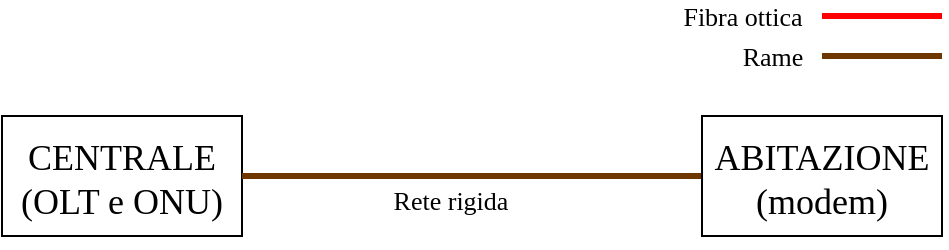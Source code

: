 <mxfile version="10.6.3"><diagram id="f2lR1TxUIn34_Exsw2vV" name="Page-1"><mxGraphModel dx="914" dy="652" grid="1" gridSize="10" guides="1" tooltips="1" connect="1" arrows="1" fold="1" page="1" pageScale="1" pageWidth="827" pageHeight="1169" math="0" shadow="0"><root><mxCell id="0"/><mxCell id="1" parent="0"/><mxCell id="RjY51t7jSc77TTVVpw7h-1" value="&lt;div&gt;CENTRALE&lt;/div&gt;&lt;div&gt;(OLT e ONU)&lt;br&gt;&lt;/div&gt;" style="rounded=0;fontSize=18;html=1;whiteSpace=wrap;spacingTop=4;fontFamily=Bahnschrift;" vertex="1" parent="1"><mxGeometry x="280" y="250" width="120" height="60" as="geometry"/></mxCell><mxCell id="RjY51t7jSc77TTVVpw7h-10" value="" style="edgeStyle=orthogonalEdgeStyle;rounded=0;orthogonalLoop=1;jettySize=auto;html=1;endArrow=none;endFill=0;strokeColor=#6E3700;strokeWidth=3;fontFamily=Bahnschrift;fontSize=13;exitX=1;exitY=0.5;exitDx=0;exitDy=0;" edge="1" parent="1" source="RjY51t7jSc77TTVVpw7h-1" target="RjY51t7jSc77TTVVpw7h-9"><mxGeometry relative="1" as="geometry"><mxPoint x="490" y="280" as="sourcePoint"/></mxGeometry></mxCell><mxCell id="RjY51t7jSc77TTVVpw7h-11" value="&lt;div&gt;Rete rigida&lt;/div&gt;&lt;div&gt;&lt;br&gt;&lt;/div&gt;" style="text;html=1;resizable=0;points=[];align=center;verticalAlign=middle;labelBackgroundColor=#ffffff;fontSize=13;fontFamily=Bahnschrift;" vertex="1" connectable="0" parent="RjY51t7jSc77TTVVpw7h-10"><mxGeometry x="-0.244" y="-4" relative="1" as="geometry"><mxPoint x="17" y="16" as="offset"/></mxGeometry></mxCell><mxCell id="RjY51t7jSc77TTVVpw7h-9" value="&lt;div&gt;ABITAZIONE&lt;/div&gt;&lt;div&gt;(modem)&lt;br&gt;&lt;/div&gt;" style="rounded=0;whiteSpace=wrap;html=1;fontFamily=Bahnschrift;fontSize=18;spacingTop=4;" vertex="1" parent="1"><mxGeometry x="630" y="250" width="120" height="60" as="geometry"/></mxCell><mxCell id="RjY51t7jSc77TTVVpw7h-12" style="edgeStyle=orthogonalEdgeStyle;rounded=0;orthogonalLoop=1;jettySize=auto;html=1;fontSize=18;endArrow=none;endFill=0;strokeColor=#FF0000;strokeWidth=3;entryX=0.058;entryY=0.5;entryDx=0;entryDy=0;entryPerimeter=0;fontFamily=Bahnschrift;" edge="1" parent="1"><mxGeometry relative="1" as="geometry"><mxPoint x="750" y="200" as="targetPoint"/><mxPoint x="690" y="200" as="sourcePoint"/></mxGeometry></mxCell><mxCell id="RjY51t7jSc77TTVVpw7h-14" value="Fibra ottica" style="text;html=1;resizable=0;points=[];align=center;verticalAlign=middle;labelBackgroundColor=#ffffff;fontSize=13;fontFamily=Bahnschrift;" vertex="1" connectable="0" parent="RjY51t7jSc77TTVVpw7h-12"><mxGeometry x="-0.567" y="-10" relative="1" as="geometry"><mxPoint x="-53" y="-10" as="offset"/></mxGeometry></mxCell><mxCell id="RjY51t7jSc77TTVVpw7h-15" value="" style="edgeStyle=orthogonalEdgeStyle;rounded=0;orthogonalLoop=1;jettySize=auto;html=1;endArrow=none;endFill=0;strokeColor=#6E3700;strokeWidth=3;fontFamily=Bahnschrift;fontSize=13;" edge="1" parent="1"><mxGeometry relative="1" as="geometry"><mxPoint x="690" y="220" as="sourcePoint"/><mxPoint x="750" y="220" as="targetPoint"/></mxGeometry></mxCell><mxCell id="RjY51t7jSc77TTVVpw7h-16" value="Rame" style="text;html=1;resizable=0;points=[];align=center;verticalAlign=middle;labelBackgroundColor=#ffffff;fontSize=13;fontFamily=Bahnschrift;direction=west;" vertex="1" connectable="0" parent="RjY51t7jSc77TTVVpw7h-15"><mxGeometry x="-0.244" y="-4" relative="1" as="geometry"><mxPoint x="-48" y="-4" as="offset"/></mxGeometry></mxCell></root></mxGraphModel></diagram></mxfile>